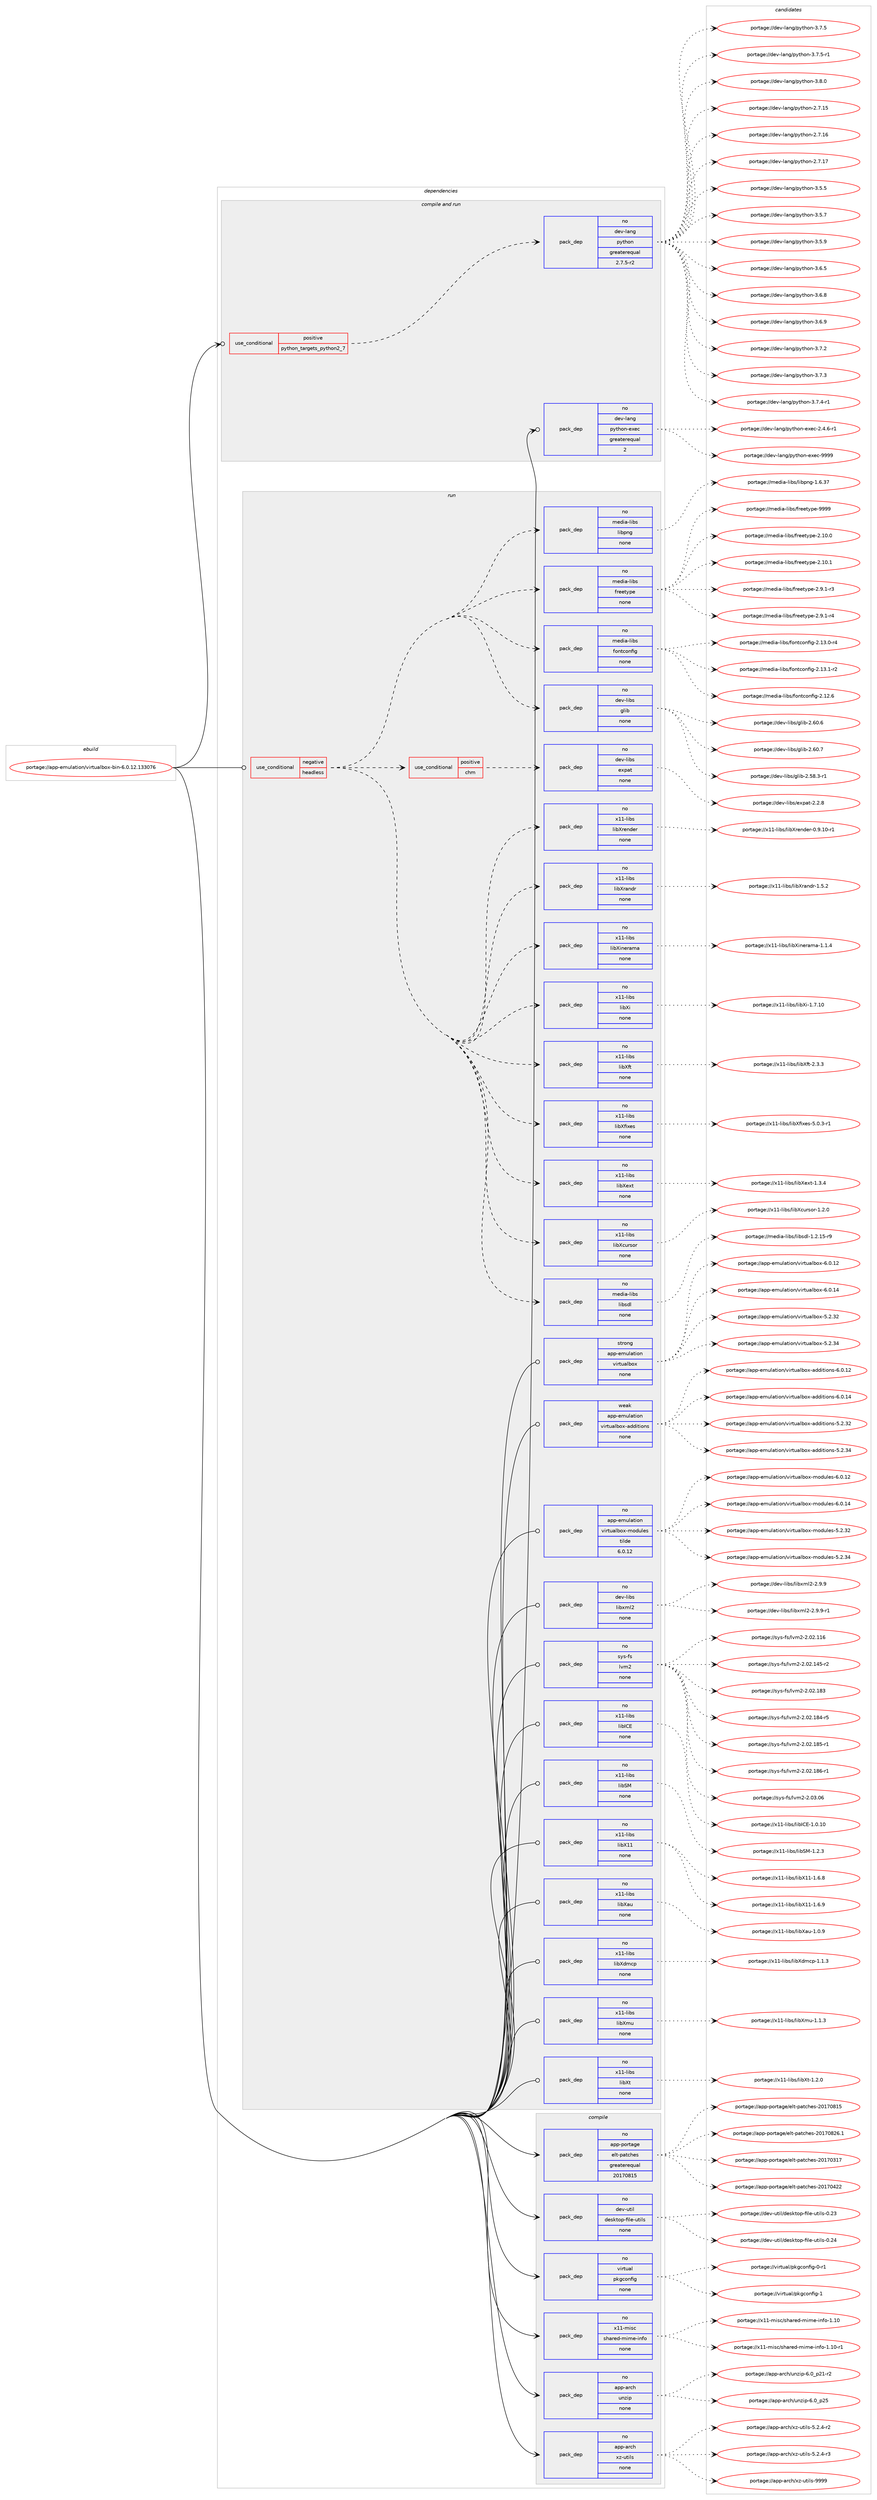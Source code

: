 digraph prolog {

# *************
# Graph options
# *************

newrank=true;
concentrate=true;
compound=true;
graph [rankdir=LR,fontname=Helvetica,fontsize=10,ranksep=1.5];#, ranksep=2.5, nodesep=0.2];
edge  [arrowhead=vee];
node  [fontname=Helvetica,fontsize=10];

# **********
# The ebuild
# **********

subgraph cluster_leftcol {
color=gray;
rank=same;
label=<<i>ebuild</i>>;
id [label="portage://app-emulation/virtualbox-bin-6.0.12.133076", color=red, width=4, href="../app-emulation/virtualbox-bin-6.0.12.133076.svg"];
}

# ****************
# The dependencies
# ****************

subgraph cluster_midcol {
color=gray;
label=<<i>dependencies</i>>;
subgraph cluster_compile {
fillcolor="#eeeeee";
style=filled;
label=<<i>compile</i>>;
subgraph pack18812 {
dependency25348 [label=<<TABLE BORDER="0" CELLBORDER="1" CELLSPACING="0" CELLPADDING="4" WIDTH="220"><TR><TD ROWSPAN="6" CELLPADDING="30">pack_dep</TD></TR><TR><TD WIDTH="110">no</TD></TR><TR><TD>app-arch</TD></TR><TR><TD>unzip</TD></TR><TR><TD>none</TD></TR><TR><TD></TD></TR></TABLE>>, shape=none, color=blue];
}
id:e -> dependency25348:w [weight=20,style="solid",arrowhead="vee"];
subgraph pack18813 {
dependency25349 [label=<<TABLE BORDER="0" CELLBORDER="1" CELLSPACING="0" CELLPADDING="4" WIDTH="220"><TR><TD ROWSPAN="6" CELLPADDING="30">pack_dep</TD></TR><TR><TD WIDTH="110">no</TD></TR><TR><TD>app-arch</TD></TR><TR><TD>xz-utils</TD></TR><TR><TD>none</TD></TR><TR><TD></TD></TR></TABLE>>, shape=none, color=blue];
}
id:e -> dependency25349:w [weight=20,style="solid",arrowhead="vee"];
subgraph pack18814 {
dependency25350 [label=<<TABLE BORDER="0" CELLBORDER="1" CELLSPACING="0" CELLPADDING="4" WIDTH="220"><TR><TD ROWSPAN="6" CELLPADDING="30">pack_dep</TD></TR><TR><TD WIDTH="110">no</TD></TR><TR><TD>app-portage</TD></TR><TR><TD>elt-patches</TD></TR><TR><TD>greaterequal</TD></TR><TR><TD>20170815</TD></TR></TABLE>>, shape=none, color=blue];
}
id:e -> dependency25350:w [weight=20,style="solid",arrowhead="vee"];
subgraph pack18815 {
dependency25351 [label=<<TABLE BORDER="0" CELLBORDER="1" CELLSPACING="0" CELLPADDING="4" WIDTH="220"><TR><TD ROWSPAN="6" CELLPADDING="30">pack_dep</TD></TR><TR><TD WIDTH="110">no</TD></TR><TR><TD>dev-util</TD></TR><TR><TD>desktop-file-utils</TD></TR><TR><TD>none</TD></TR><TR><TD></TD></TR></TABLE>>, shape=none, color=blue];
}
id:e -> dependency25351:w [weight=20,style="solid",arrowhead="vee"];
subgraph pack18816 {
dependency25352 [label=<<TABLE BORDER="0" CELLBORDER="1" CELLSPACING="0" CELLPADDING="4" WIDTH="220"><TR><TD ROWSPAN="6" CELLPADDING="30">pack_dep</TD></TR><TR><TD WIDTH="110">no</TD></TR><TR><TD>virtual</TD></TR><TR><TD>pkgconfig</TD></TR><TR><TD>none</TD></TR><TR><TD></TD></TR></TABLE>>, shape=none, color=blue];
}
id:e -> dependency25352:w [weight=20,style="solid",arrowhead="vee"];
subgraph pack18817 {
dependency25353 [label=<<TABLE BORDER="0" CELLBORDER="1" CELLSPACING="0" CELLPADDING="4" WIDTH="220"><TR><TD ROWSPAN="6" CELLPADDING="30">pack_dep</TD></TR><TR><TD WIDTH="110">no</TD></TR><TR><TD>x11-misc</TD></TR><TR><TD>shared-mime-info</TD></TR><TR><TD>none</TD></TR><TR><TD></TD></TR></TABLE>>, shape=none, color=blue];
}
id:e -> dependency25353:w [weight=20,style="solid",arrowhead="vee"];
}
subgraph cluster_compileandrun {
fillcolor="#eeeeee";
style=filled;
label=<<i>compile and run</i>>;
subgraph cond6130 {
dependency25354 [label=<<TABLE BORDER="0" CELLBORDER="1" CELLSPACING="0" CELLPADDING="4"><TR><TD ROWSPAN="3" CELLPADDING="10">use_conditional</TD></TR><TR><TD>positive</TD></TR><TR><TD>python_targets_python2_7</TD></TR></TABLE>>, shape=none, color=red];
subgraph pack18818 {
dependency25355 [label=<<TABLE BORDER="0" CELLBORDER="1" CELLSPACING="0" CELLPADDING="4" WIDTH="220"><TR><TD ROWSPAN="6" CELLPADDING="30">pack_dep</TD></TR><TR><TD WIDTH="110">no</TD></TR><TR><TD>dev-lang</TD></TR><TR><TD>python</TD></TR><TR><TD>greaterequal</TD></TR><TR><TD>2.7.5-r2</TD></TR></TABLE>>, shape=none, color=blue];
}
dependency25354:e -> dependency25355:w [weight=20,style="dashed",arrowhead="vee"];
}
id:e -> dependency25354:w [weight=20,style="solid",arrowhead="odotvee"];
subgraph pack18819 {
dependency25356 [label=<<TABLE BORDER="0" CELLBORDER="1" CELLSPACING="0" CELLPADDING="4" WIDTH="220"><TR><TD ROWSPAN="6" CELLPADDING="30">pack_dep</TD></TR><TR><TD WIDTH="110">no</TD></TR><TR><TD>dev-lang</TD></TR><TR><TD>python-exec</TD></TR><TR><TD>greaterequal</TD></TR><TR><TD>2</TD></TR></TABLE>>, shape=none, color=blue];
}
id:e -> dependency25356:w [weight=20,style="solid",arrowhead="odotvee"];
}
subgraph cluster_run {
fillcolor="#eeeeee";
style=filled;
label=<<i>run</i>>;
subgraph cond6131 {
dependency25357 [label=<<TABLE BORDER="0" CELLBORDER="1" CELLSPACING="0" CELLPADDING="4"><TR><TD ROWSPAN="3" CELLPADDING="10">use_conditional</TD></TR><TR><TD>negative</TD></TR><TR><TD>headless</TD></TR></TABLE>>, shape=none, color=red];
subgraph pack18820 {
dependency25358 [label=<<TABLE BORDER="0" CELLBORDER="1" CELLSPACING="0" CELLPADDING="4" WIDTH="220"><TR><TD ROWSPAN="6" CELLPADDING="30">pack_dep</TD></TR><TR><TD WIDTH="110">no</TD></TR><TR><TD>dev-libs</TD></TR><TR><TD>glib</TD></TR><TR><TD>none</TD></TR><TR><TD></TD></TR></TABLE>>, shape=none, color=blue];
}
dependency25357:e -> dependency25358:w [weight=20,style="dashed",arrowhead="vee"];
subgraph pack18821 {
dependency25359 [label=<<TABLE BORDER="0" CELLBORDER="1" CELLSPACING="0" CELLPADDING="4" WIDTH="220"><TR><TD ROWSPAN="6" CELLPADDING="30">pack_dep</TD></TR><TR><TD WIDTH="110">no</TD></TR><TR><TD>media-libs</TD></TR><TR><TD>fontconfig</TD></TR><TR><TD>none</TD></TR><TR><TD></TD></TR></TABLE>>, shape=none, color=blue];
}
dependency25357:e -> dependency25359:w [weight=20,style="dashed",arrowhead="vee"];
subgraph pack18822 {
dependency25360 [label=<<TABLE BORDER="0" CELLBORDER="1" CELLSPACING="0" CELLPADDING="4" WIDTH="220"><TR><TD ROWSPAN="6" CELLPADDING="30">pack_dep</TD></TR><TR><TD WIDTH="110">no</TD></TR><TR><TD>media-libs</TD></TR><TR><TD>freetype</TD></TR><TR><TD>none</TD></TR><TR><TD></TD></TR></TABLE>>, shape=none, color=blue];
}
dependency25357:e -> dependency25360:w [weight=20,style="dashed",arrowhead="vee"];
subgraph pack18823 {
dependency25361 [label=<<TABLE BORDER="0" CELLBORDER="1" CELLSPACING="0" CELLPADDING="4" WIDTH="220"><TR><TD ROWSPAN="6" CELLPADDING="30">pack_dep</TD></TR><TR><TD WIDTH="110">no</TD></TR><TR><TD>media-libs</TD></TR><TR><TD>libpng</TD></TR><TR><TD>none</TD></TR><TR><TD></TD></TR></TABLE>>, shape=none, color=blue];
}
dependency25357:e -> dependency25361:w [weight=20,style="dashed",arrowhead="vee"];
subgraph pack18824 {
dependency25362 [label=<<TABLE BORDER="0" CELLBORDER="1" CELLSPACING="0" CELLPADDING="4" WIDTH="220"><TR><TD ROWSPAN="6" CELLPADDING="30">pack_dep</TD></TR><TR><TD WIDTH="110">no</TD></TR><TR><TD>media-libs</TD></TR><TR><TD>libsdl</TD></TR><TR><TD>none</TD></TR><TR><TD></TD></TR></TABLE>>, shape=none, color=blue];
}
dependency25357:e -> dependency25362:w [weight=20,style="dashed",arrowhead="vee"];
subgraph pack18825 {
dependency25363 [label=<<TABLE BORDER="0" CELLBORDER="1" CELLSPACING="0" CELLPADDING="4" WIDTH="220"><TR><TD ROWSPAN="6" CELLPADDING="30">pack_dep</TD></TR><TR><TD WIDTH="110">no</TD></TR><TR><TD>x11-libs</TD></TR><TR><TD>libXcursor</TD></TR><TR><TD>none</TD></TR><TR><TD></TD></TR></TABLE>>, shape=none, color=blue];
}
dependency25357:e -> dependency25363:w [weight=20,style="dashed",arrowhead="vee"];
subgraph pack18826 {
dependency25364 [label=<<TABLE BORDER="0" CELLBORDER="1" CELLSPACING="0" CELLPADDING="4" WIDTH="220"><TR><TD ROWSPAN="6" CELLPADDING="30">pack_dep</TD></TR><TR><TD WIDTH="110">no</TD></TR><TR><TD>x11-libs</TD></TR><TR><TD>libXext</TD></TR><TR><TD>none</TD></TR><TR><TD></TD></TR></TABLE>>, shape=none, color=blue];
}
dependency25357:e -> dependency25364:w [weight=20,style="dashed",arrowhead="vee"];
subgraph pack18827 {
dependency25365 [label=<<TABLE BORDER="0" CELLBORDER="1" CELLSPACING="0" CELLPADDING="4" WIDTH="220"><TR><TD ROWSPAN="6" CELLPADDING="30">pack_dep</TD></TR><TR><TD WIDTH="110">no</TD></TR><TR><TD>x11-libs</TD></TR><TR><TD>libXfixes</TD></TR><TR><TD>none</TD></TR><TR><TD></TD></TR></TABLE>>, shape=none, color=blue];
}
dependency25357:e -> dependency25365:w [weight=20,style="dashed",arrowhead="vee"];
subgraph pack18828 {
dependency25366 [label=<<TABLE BORDER="0" CELLBORDER="1" CELLSPACING="0" CELLPADDING="4" WIDTH="220"><TR><TD ROWSPAN="6" CELLPADDING="30">pack_dep</TD></TR><TR><TD WIDTH="110">no</TD></TR><TR><TD>x11-libs</TD></TR><TR><TD>libXft</TD></TR><TR><TD>none</TD></TR><TR><TD></TD></TR></TABLE>>, shape=none, color=blue];
}
dependency25357:e -> dependency25366:w [weight=20,style="dashed",arrowhead="vee"];
subgraph pack18829 {
dependency25367 [label=<<TABLE BORDER="0" CELLBORDER="1" CELLSPACING="0" CELLPADDING="4" WIDTH="220"><TR><TD ROWSPAN="6" CELLPADDING="30">pack_dep</TD></TR><TR><TD WIDTH="110">no</TD></TR><TR><TD>x11-libs</TD></TR><TR><TD>libXi</TD></TR><TR><TD>none</TD></TR><TR><TD></TD></TR></TABLE>>, shape=none, color=blue];
}
dependency25357:e -> dependency25367:w [weight=20,style="dashed",arrowhead="vee"];
subgraph pack18830 {
dependency25368 [label=<<TABLE BORDER="0" CELLBORDER="1" CELLSPACING="0" CELLPADDING="4" WIDTH="220"><TR><TD ROWSPAN="6" CELLPADDING="30">pack_dep</TD></TR><TR><TD WIDTH="110">no</TD></TR><TR><TD>x11-libs</TD></TR><TR><TD>libXinerama</TD></TR><TR><TD>none</TD></TR><TR><TD></TD></TR></TABLE>>, shape=none, color=blue];
}
dependency25357:e -> dependency25368:w [weight=20,style="dashed",arrowhead="vee"];
subgraph pack18831 {
dependency25369 [label=<<TABLE BORDER="0" CELLBORDER="1" CELLSPACING="0" CELLPADDING="4" WIDTH="220"><TR><TD ROWSPAN="6" CELLPADDING="30">pack_dep</TD></TR><TR><TD WIDTH="110">no</TD></TR><TR><TD>x11-libs</TD></TR><TR><TD>libXrandr</TD></TR><TR><TD>none</TD></TR><TR><TD></TD></TR></TABLE>>, shape=none, color=blue];
}
dependency25357:e -> dependency25369:w [weight=20,style="dashed",arrowhead="vee"];
subgraph pack18832 {
dependency25370 [label=<<TABLE BORDER="0" CELLBORDER="1" CELLSPACING="0" CELLPADDING="4" WIDTH="220"><TR><TD ROWSPAN="6" CELLPADDING="30">pack_dep</TD></TR><TR><TD WIDTH="110">no</TD></TR><TR><TD>x11-libs</TD></TR><TR><TD>libXrender</TD></TR><TR><TD>none</TD></TR><TR><TD></TD></TR></TABLE>>, shape=none, color=blue];
}
dependency25357:e -> dependency25370:w [weight=20,style="dashed",arrowhead="vee"];
subgraph cond6132 {
dependency25371 [label=<<TABLE BORDER="0" CELLBORDER="1" CELLSPACING="0" CELLPADDING="4"><TR><TD ROWSPAN="3" CELLPADDING="10">use_conditional</TD></TR><TR><TD>positive</TD></TR><TR><TD>chm</TD></TR></TABLE>>, shape=none, color=red];
subgraph pack18833 {
dependency25372 [label=<<TABLE BORDER="0" CELLBORDER="1" CELLSPACING="0" CELLPADDING="4" WIDTH="220"><TR><TD ROWSPAN="6" CELLPADDING="30">pack_dep</TD></TR><TR><TD WIDTH="110">no</TD></TR><TR><TD>dev-libs</TD></TR><TR><TD>expat</TD></TR><TR><TD>none</TD></TR><TR><TD></TD></TR></TABLE>>, shape=none, color=blue];
}
dependency25371:e -> dependency25372:w [weight=20,style="dashed",arrowhead="vee"];
}
dependency25357:e -> dependency25371:w [weight=20,style="dashed",arrowhead="vee"];
}
id:e -> dependency25357:w [weight=20,style="solid",arrowhead="odot"];
subgraph pack18834 {
dependency25373 [label=<<TABLE BORDER="0" CELLBORDER="1" CELLSPACING="0" CELLPADDING="4" WIDTH="220"><TR><TD ROWSPAN="6" CELLPADDING="30">pack_dep</TD></TR><TR><TD WIDTH="110">no</TD></TR><TR><TD>app-emulation</TD></TR><TR><TD>virtualbox-modules</TD></TR><TR><TD>tilde</TD></TR><TR><TD>6.0.12</TD></TR></TABLE>>, shape=none, color=blue];
}
id:e -> dependency25373:w [weight=20,style="solid",arrowhead="odot"];
subgraph pack18835 {
dependency25374 [label=<<TABLE BORDER="0" CELLBORDER="1" CELLSPACING="0" CELLPADDING="4" WIDTH="220"><TR><TD ROWSPAN="6" CELLPADDING="30">pack_dep</TD></TR><TR><TD WIDTH="110">no</TD></TR><TR><TD>dev-libs</TD></TR><TR><TD>libxml2</TD></TR><TR><TD>none</TD></TR><TR><TD></TD></TR></TABLE>>, shape=none, color=blue];
}
id:e -> dependency25374:w [weight=20,style="solid",arrowhead="odot"];
subgraph pack18836 {
dependency25375 [label=<<TABLE BORDER="0" CELLBORDER="1" CELLSPACING="0" CELLPADDING="4" WIDTH="220"><TR><TD ROWSPAN="6" CELLPADDING="30">pack_dep</TD></TR><TR><TD WIDTH="110">no</TD></TR><TR><TD>sys-fs</TD></TR><TR><TD>lvm2</TD></TR><TR><TD>none</TD></TR><TR><TD></TD></TR></TABLE>>, shape=none, color=blue];
}
id:e -> dependency25375:w [weight=20,style="solid",arrowhead="odot"];
subgraph pack18837 {
dependency25376 [label=<<TABLE BORDER="0" CELLBORDER="1" CELLSPACING="0" CELLPADDING="4" WIDTH="220"><TR><TD ROWSPAN="6" CELLPADDING="30">pack_dep</TD></TR><TR><TD WIDTH="110">no</TD></TR><TR><TD>x11-libs</TD></TR><TR><TD>libICE</TD></TR><TR><TD>none</TD></TR><TR><TD></TD></TR></TABLE>>, shape=none, color=blue];
}
id:e -> dependency25376:w [weight=20,style="solid",arrowhead="odot"];
subgraph pack18838 {
dependency25377 [label=<<TABLE BORDER="0" CELLBORDER="1" CELLSPACING="0" CELLPADDING="4" WIDTH="220"><TR><TD ROWSPAN="6" CELLPADDING="30">pack_dep</TD></TR><TR><TD WIDTH="110">no</TD></TR><TR><TD>x11-libs</TD></TR><TR><TD>libSM</TD></TR><TR><TD>none</TD></TR><TR><TD></TD></TR></TABLE>>, shape=none, color=blue];
}
id:e -> dependency25377:w [weight=20,style="solid",arrowhead="odot"];
subgraph pack18839 {
dependency25378 [label=<<TABLE BORDER="0" CELLBORDER="1" CELLSPACING="0" CELLPADDING="4" WIDTH="220"><TR><TD ROWSPAN="6" CELLPADDING="30">pack_dep</TD></TR><TR><TD WIDTH="110">no</TD></TR><TR><TD>x11-libs</TD></TR><TR><TD>libX11</TD></TR><TR><TD>none</TD></TR><TR><TD></TD></TR></TABLE>>, shape=none, color=blue];
}
id:e -> dependency25378:w [weight=20,style="solid",arrowhead="odot"];
subgraph pack18840 {
dependency25379 [label=<<TABLE BORDER="0" CELLBORDER="1" CELLSPACING="0" CELLPADDING="4" WIDTH="220"><TR><TD ROWSPAN="6" CELLPADDING="30">pack_dep</TD></TR><TR><TD WIDTH="110">no</TD></TR><TR><TD>x11-libs</TD></TR><TR><TD>libXau</TD></TR><TR><TD>none</TD></TR><TR><TD></TD></TR></TABLE>>, shape=none, color=blue];
}
id:e -> dependency25379:w [weight=20,style="solid",arrowhead="odot"];
subgraph pack18841 {
dependency25380 [label=<<TABLE BORDER="0" CELLBORDER="1" CELLSPACING="0" CELLPADDING="4" WIDTH="220"><TR><TD ROWSPAN="6" CELLPADDING="30">pack_dep</TD></TR><TR><TD WIDTH="110">no</TD></TR><TR><TD>x11-libs</TD></TR><TR><TD>libXdmcp</TD></TR><TR><TD>none</TD></TR><TR><TD></TD></TR></TABLE>>, shape=none, color=blue];
}
id:e -> dependency25380:w [weight=20,style="solid",arrowhead="odot"];
subgraph pack18842 {
dependency25381 [label=<<TABLE BORDER="0" CELLBORDER="1" CELLSPACING="0" CELLPADDING="4" WIDTH="220"><TR><TD ROWSPAN="6" CELLPADDING="30">pack_dep</TD></TR><TR><TD WIDTH="110">no</TD></TR><TR><TD>x11-libs</TD></TR><TR><TD>libXmu</TD></TR><TR><TD>none</TD></TR><TR><TD></TD></TR></TABLE>>, shape=none, color=blue];
}
id:e -> dependency25381:w [weight=20,style="solid",arrowhead="odot"];
subgraph pack18843 {
dependency25382 [label=<<TABLE BORDER="0" CELLBORDER="1" CELLSPACING="0" CELLPADDING="4" WIDTH="220"><TR><TD ROWSPAN="6" CELLPADDING="30">pack_dep</TD></TR><TR><TD WIDTH="110">no</TD></TR><TR><TD>x11-libs</TD></TR><TR><TD>libXt</TD></TR><TR><TD>none</TD></TR><TR><TD></TD></TR></TABLE>>, shape=none, color=blue];
}
id:e -> dependency25382:w [weight=20,style="solid",arrowhead="odot"];
subgraph pack18844 {
dependency25383 [label=<<TABLE BORDER="0" CELLBORDER="1" CELLSPACING="0" CELLPADDING="4" WIDTH="220"><TR><TD ROWSPAN="6" CELLPADDING="30">pack_dep</TD></TR><TR><TD WIDTH="110">strong</TD></TR><TR><TD>app-emulation</TD></TR><TR><TD>virtualbox</TD></TR><TR><TD>none</TD></TR><TR><TD></TD></TR></TABLE>>, shape=none, color=blue];
}
id:e -> dependency25383:w [weight=20,style="solid",arrowhead="odot"];
subgraph pack18845 {
dependency25384 [label=<<TABLE BORDER="0" CELLBORDER="1" CELLSPACING="0" CELLPADDING="4" WIDTH="220"><TR><TD ROWSPAN="6" CELLPADDING="30">pack_dep</TD></TR><TR><TD WIDTH="110">weak</TD></TR><TR><TD>app-emulation</TD></TR><TR><TD>virtualbox-additions</TD></TR><TR><TD>none</TD></TR><TR><TD></TD></TR></TABLE>>, shape=none, color=blue];
}
id:e -> dependency25384:w [weight=20,style="solid",arrowhead="odot"];
}
}

# **************
# The candidates
# **************

subgraph cluster_choices {
rank=same;
color=gray;
label=<<i>candidates</i>>;

subgraph choice18812 {
color=black;
nodesep=1;
choiceportage9711211245971149910447117110122105112455446489511250494511450 [label="portage://app-arch/unzip-6.0_p21-r2", color=red, width=4,href="../app-arch/unzip-6.0_p21-r2.svg"];
choiceportage971121124597114991044711711012210511245544648951125053 [label="portage://app-arch/unzip-6.0_p25", color=red, width=4,href="../app-arch/unzip-6.0_p25.svg"];
dependency25348:e -> choiceportage9711211245971149910447117110122105112455446489511250494511450:w [style=dotted,weight="100"];
dependency25348:e -> choiceportage971121124597114991044711711012210511245544648951125053:w [style=dotted,weight="100"];
}
subgraph choice18813 {
color=black;
nodesep=1;
choiceportage9711211245971149910447120122451171161051081154553465046524511450 [label="portage://app-arch/xz-utils-5.2.4-r2", color=red, width=4,href="../app-arch/xz-utils-5.2.4-r2.svg"];
choiceportage9711211245971149910447120122451171161051081154553465046524511451 [label="portage://app-arch/xz-utils-5.2.4-r3", color=red, width=4,href="../app-arch/xz-utils-5.2.4-r3.svg"];
choiceportage9711211245971149910447120122451171161051081154557575757 [label="portage://app-arch/xz-utils-9999", color=red, width=4,href="../app-arch/xz-utils-9999.svg"];
dependency25349:e -> choiceportage9711211245971149910447120122451171161051081154553465046524511450:w [style=dotted,weight="100"];
dependency25349:e -> choiceportage9711211245971149910447120122451171161051081154553465046524511451:w [style=dotted,weight="100"];
dependency25349:e -> choiceportage9711211245971149910447120122451171161051081154557575757:w [style=dotted,weight="100"];
}
subgraph choice18814 {
color=black;
nodesep=1;
choiceportage97112112451121111141169710310147101108116451129711699104101115455048495548514955 [label="portage://app-portage/elt-patches-20170317", color=red, width=4,href="../app-portage/elt-patches-20170317.svg"];
choiceportage97112112451121111141169710310147101108116451129711699104101115455048495548525050 [label="portage://app-portage/elt-patches-20170422", color=red, width=4,href="../app-portage/elt-patches-20170422.svg"];
choiceportage97112112451121111141169710310147101108116451129711699104101115455048495548564953 [label="portage://app-portage/elt-patches-20170815", color=red, width=4,href="../app-portage/elt-patches-20170815.svg"];
choiceportage971121124511211111411697103101471011081164511297116991041011154550484955485650544649 [label="portage://app-portage/elt-patches-20170826.1", color=red, width=4,href="../app-portage/elt-patches-20170826.1.svg"];
dependency25350:e -> choiceportage97112112451121111141169710310147101108116451129711699104101115455048495548514955:w [style=dotted,weight="100"];
dependency25350:e -> choiceportage97112112451121111141169710310147101108116451129711699104101115455048495548525050:w [style=dotted,weight="100"];
dependency25350:e -> choiceportage97112112451121111141169710310147101108116451129711699104101115455048495548564953:w [style=dotted,weight="100"];
dependency25350:e -> choiceportage971121124511211111411697103101471011081164511297116991041011154550484955485650544649:w [style=dotted,weight="100"];
}
subgraph choice18815 {
color=black;
nodesep=1;
choiceportage100101118451171161051084710010111510711611111245102105108101451171161051081154548465051 [label="portage://dev-util/desktop-file-utils-0.23", color=red, width=4,href="../dev-util/desktop-file-utils-0.23.svg"];
choiceportage100101118451171161051084710010111510711611111245102105108101451171161051081154548465052 [label="portage://dev-util/desktop-file-utils-0.24", color=red, width=4,href="../dev-util/desktop-file-utils-0.24.svg"];
dependency25351:e -> choiceportage100101118451171161051084710010111510711611111245102105108101451171161051081154548465051:w [style=dotted,weight="100"];
dependency25351:e -> choiceportage100101118451171161051084710010111510711611111245102105108101451171161051081154548465052:w [style=dotted,weight="100"];
}
subgraph choice18816 {
color=black;
nodesep=1;
choiceportage11810511411611797108471121071039911111010210510345484511449 [label="portage://virtual/pkgconfig-0-r1", color=red, width=4,href="../virtual/pkgconfig-0-r1.svg"];
choiceportage1181051141161179710847112107103991111101021051034549 [label="portage://virtual/pkgconfig-1", color=red, width=4,href="../virtual/pkgconfig-1.svg"];
dependency25352:e -> choiceportage11810511411611797108471121071039911111010210510345484511449:w [style=dotted,weight="100"];
dependency25352:e -> choiceportage1181051141161179710847112107103991111101021051034549:w [style=dotted,weight="100"];
}
subgraph choice18817 {
color=black;
nodesep=1;
choiceportage12049494510910511599471151049711410110045109105109101451051101021114549464948 [label="portage://x11-misc/shared-mime-info-1.10", color=red, width=4,href="../x11-misc/shared-mime-info-1.10.svg"];
choiceportage120494945109105115994711510497114101100451091051091014510511010211145494649484511449 [label="portage://x11-misc/shared-mime-info-1.10-r1", color=red, width=4,href="../x11-misc/shared-mime-info-1.10-r1.svg"];
dependency25353:e -> choiceportage12049494510910511599471151049711410110045109105109101451051101021114549464948:w [style=dotted,weight="100"];
dependency25353:e -> choiceportage120494945109105115994711510497114101100451091051091014510511010211145494649484511449:w [style=dotted,weight="100"];
}
subgraph choice18818 {
color=black;
nodesep=1;
choiceportage10010111845108971101034711212111610411111045504655464953 [label="portage://dev-lang/python-2.7.15", color=red, width=4,href="../dev-lang/python-2.7.15.svg"];
choiceportage10010111845108971101034711212111610411111045504655464954 [label="portage://dev-lang/python-2.7.16", color=red, width=4,href="../dev-lang/python-2.7.16.svg"];
choiceportage10010111845108971101034711212111610411111045504655464955 [label="portage://dev-lang/python-2.7.17", color=red, width=4,href="../dev-lang/python-2.7.17.svg"];
choiceportage100101118451089711010347112121116104111110455146534653 [label="portage://dev-lang/python-3.5.5", color=red, width=4,href="../dev-lang/python-3.5.5.svg"];
choiceportage100101118451089711010347112121116104111110455146534655 [label="portage://dev-lang/python-3.5.7", color=red, width=4,href="../dev-lang/python-3.5.7.svg"];
choiceportage100101118451089711010347112121116104111110455146534657 [label="portage://dev-lang/python-3.5.9", color=red, width=4,href="../dev-lang/python-3.5.9.svg"];
choiceportage100101118451089711010347112121116104111110455146544653 [label="portage://dev-lang/python-3.6.5", color=red, width=4,href="../dev-lang/python-3.6.5.svg"];
choiceportage100101118451089711010347112121116104111110455146544656 [label="portage://dev-lang/python-3.6.8", color=red, width=4,href="../dev-lang/python-3.6.8.svg"];
choiceportage100101118451089711010347112121116104111110455146544657 [label="portage://dev-lang/python-3.6.9", color=red, width=4,href="../dev-lang/python-3.6.9.svg"];
choiceportage100101118451089711010347112121116104111110455146554650 [label="portage://dev-lang/python-3.7.2", color=red, width=4,href="../dev-lang/python-3.7.2.svg"];
choiceportage100101118451089711010347112121116104111110455146554651 [label="portage://dev-lang/python-3.7.3", color=red, width=4,href="../dev-lang/python-3.7.3.svg"];
choiceportage1001011184510897110103471121211161041111104551465546524511449 [label="portage://dev-lang/python-3.7.4-r1", color=red, width=4,href="../dev-lang/python-3.7.4-r1.svg"];
choiceportage100101118451089711010347112121116104111110455146554653 [label="portage://dev-lang/python-3.7.5", color=red, width=4,href="../dev-lang/python-3.7.5.svg"];
choiceportage1001011184510897110103471121211161041111104551465546534511449 [label="portage://dev-lang/python-3.7.5-r1", color=red, width=4,href="../dev-lang/python-3.7.5-r1.svg"];
choiceportage100101118451089711010347112121116104111110455146564648 [label="portage://dev-lang/python-3.8.0", color=red, width=4,href="../dev-lang/python-3.8.0.svg"];
dependency25355:e -> choiceportage10010111845108971101034711212111610411111045504655464953:w [style=dotted,weight="100"];
dependency25355:e -> choiceportage10010111845108971101034711212111610411111045504655464954:w [style=dotted,weight="100"];
dependency25355:e -> choiceportage10010111845108971101034711212111610411111045504655464955:w [style=dotted,weight="100"];
dependency25355:e -> choiceportage100101118451089711010347112121116104111110455146534653:w [style=dotted,weight="100"];
dependency25355:e -> choiceportage100101118451089711010347112121116104111110455146534655:w [style=dotted,weight="100"];
dependency25355:e -> choiceportage100101118451089711010347112121116104111110455146534657:w [style=dotted,weight="100"];
dependency25355:e -> choiceportage100101118451089711010347112121116104111110455146544653:w [style=dotted,weight="100"];
dependency25355:e -> choiceportage100101118451089711010347112121116104111110455146544656:w [style=dotted,weight="100"];
dependency25355:e -> choiceportage100101118451089711010347112121116104111110455146544657:w [style=dotted,weight="100"];
dependency25355:e -> choiceportage100101118451089711010347112121116104111110455146554650:w [style=dotted,weight="100"];
dependency25355:e -> choiceportage100101118451089711010347112121116104111110455146554651:w [style=dotted,weight="100"];
dependency25355:e -> choiceportage1001011184510897110103471121211161041111104551465546524511449:w [style=dotted,weight="100"];
dependency25355:e -> choiceportage100101118451089711010347112121116104111110455146554653:w [style=dotted,weight="100"];
dependency25355:e -> choiceportage1001011184510897110103471121211161041111104551465546534511449:w [style=dotted,weight="100"];
dependency25355:e -> choiceportage100101118451089711010347112121116104111110455146564648:w [style=dotted,weight="100"];
}
subgraph choice18819 {
color=black;
nodesep=1;
choiceportage10010111845108971101034711212111610411111045101120101994550465246544511449 [label="portage://dev-lang/python-exec-2.4.6-r1", color=red, width=4,href="../dev-lang/python-exec-2.4.6-r1.svg"];
choiceportage10010111845108971101034711212111610411111045101120101994557575757 [label="portage://dev-lang/python-exec-9999", color=red, width=4,href="../dev-lang/python-exec-9999.svg"];
dependency25356:e -> choiceportage10010111845108971101034711212111610411111045101120101994550465246544511449:w [style=dotted,weight="100"];
dependency25356:e -> choiceportage10010111845108971101034711212111610411111045101120101994557575757:w [style=dotted,weight="100"];
}
subgraph choice18820 {
color=black;
nodesep=1;
choiceportage10010111845108105981154710310810598455046535646514511449 [label="portage://dev-libs/glib-2.58.3-r1", color=red, width=4,href="../dev-libs/glib-2.58.3-r1.svg"];
choiceportage1001011184510810598115471031081059845504654484654 [label="portage://dev-libs/glib-2.60.6", color=red, width=4,href="../dev-libs/glib-2.60.6.svg"];
choiceportage1001011184510810598115471031081059845504654484655 [label="portage://dev-libs/glib-2.60.7", color=red, width=4,href="../dev-libs/glib-2.60.7.svg"];
dependency25358:e -> choiceportage10010111845108105981154710310810598455046535646514511449:w [style=dotted,weight="100"];
dependency25358:e -> choiceportage1001011184510810598115471031081059845504654484654:w [style=dotted,weight="100"];
dependency25358:e -> choiceportage1001011184510810598115471031081059845504654484655:w [style=dotted,weight="100"];
}
subgraph choice18821 {
color=black;
nodesep=1;
choiceportage109101100105974510810598115471021111101169911111010210510345504649504654 [label="portage://media-libs/fontconfig-2.12.6", color=red, width=4,href="../media-libs/fontconfig-2.12.6.svg"];
choiceportage1091011001059745108105981154710211111011699111110102105103455046495146484511452 [label="portage://media-libs/fontconfig-2.13.0-r4", color=red, width=4,href="../media-libs/fontconfig-2.13.0-r4.svg"];
choiceportage1091011001059745108105981154710211111011699111110102105103455046495146494511450 [label="portage://media-libs/fontconfig-2.13.1-r2", color=red, width=4,href="../media-libs/fontconfig-2.13.1-r2.svg"];
dependency25359:e -> choiceportage109101100105974510810598115471021111101169911111010210510345504649504654:w [style=dotted,weight="100"];
dependency25359:e -> choiceportage1091011001059745108105981154710211111011699111110102105103455046495146484511452:w [style=dotted,weight="100"];
dependency25359:e -> choiceportage1091011001059745108105981154710211111011699111110102105103455046495146494511450:w [style=dotted,weight="100"];
}
subgraph choice18822 {
color=black;
nodesep=1;
choiceportage1091011001059745108105981154710211410110111612111210145504649484648 [label="portage://media-libs/freetype-2.10.0", color=red, width=4,href="../media-libs/freetype-2.10.0.svg"];
choiceportage1091011001059745108105981154710211410110111612111210145504649484649 [label="portage://media-libs/freetype-2.10.1", color=red, width=4,href="../media-libs/freetype-2.10.1.svg"];
choiceportage109101100105974510810598115471021141011011161211121014550465746494511451 [label="portage://media-libs/freetype-2.9.1-r3", color=red, width=4,href="../media-libs/freetype-2.9.1-r3.svg"];
choiceportage109101100105974510810598115471021141011011161211121014550465746494511452 [label="portage://media-libs/freetype-2.9.1-r4", color=red, width=4,href="../media-libs/freetype-2.9.1-r4.svg"];
choiceportage109101100105974510810598115471021141011011161211121014557575757 [label="portage://media-libs/freetype-9999", color=red, width=4,href="../media-libs/freetype-9999.svg"];
dependency25360:e -> choiceportage1091011001059745108105981154710211410110111612111210145504649484648:w [style=dotted,weight="100"];
dependency25360:e -> choiceportage1091011001059745108105981154710211410110111612111210145504649484649:w [style=dotted,weight="100"];
dependency25360:e -> choiceportage109101100105974510810598115471021141011011161211121014550465746494511451:w [style=dotted,weight="100"];
dependency25360:e -> choiceportage109101100105974510810598115471021141011011161211121014550465746494511452:w [style=dotted,weight="100"];
dependency25360:e -> choiceportage109101100105974510810598115471021141011011161211121014557575757:w [style=dotted,weight="100"];
}
subgraph choice18823 {
color=black;
nodesep=1;
choiceportage109101100105974510810598115471081059811211010345494654465155 [label="portage://media-libs/libpng-1.6.37", color=red, width=4,href="../media-libs/libpng-1.6.37.svg"];
dependency25361:e -> choiceportage109101100105974510810598115471081059811211010345494654465155:w [style=dotted,weight="100"];
}
subgraph choice18824 {
color=black;
nodesep=1;
choiceportage1091011001059745108105981154710810598115100108454946504649534511457 [label="portage://media-libs/libsdl-1.2.15-r9", color=red, width=4,href="../media-libs/libsdl-1.2.15-r9.svg"];
dependency25362:e -> choiceportage1091011001059745108105981154710810598115100108454946504649534511457:w [style=dotted,weight="100"];
}
subgraph choice18825 {
color=black;
nodesep=1;
choiceportage1204949451081059811547108105988899117114115111114454946504648 [label="portage://x11-libs/libXcursor-1.2.0", color=red, width=4,href="../x11-libs/libXcursor-1.2.0.svg"];
dependency25363:e -> choiceportage1204949451081059811547108105988899117114115111114454946504648:w [style=dotted,weight="100"];
}
subgraph choice18826 {
color=black;
nodesep=1;
choiceportage12049494510810598115471081059888101120116454946514652 [label="portage://x11-libs/libXext-1.3.4", color=red, width=4,href="../x11-libs/libXext-1.3.4.svg"];
dependency25364:e -> choiceportage12049494510810598115471081059888101120116454946514652:w [style=dotted,weight="100"];
}
subgraph choice18827 {
color=black;
nodesep=1;
choiceportage120494945108105981154710810598881021051201011154553464846514511449 [label="portage://x11-libs/libXfixes-5.0.3-r1", color=red, width=4,href="../x11-libs/libXfixes-5.0.3-r1.svg"];
dependency25365:e -> choiceportage120494945108105981154710810598881021051201011154553464846514511449:w [style=dotted,weight="100"];
}
subgraph choice18828 {
color=black;
nodesep=1;
choiceportage12049494510810598115471081059888102116455046514651 [label="portage://x11-libs/libXft-2.3.3", color=red, width=4,href="../x11-libs/libXft-2.3.3.svg"];
dependency25366:e -> choiceportage12049494510810598115471081059888102116455046514651:w [style=dotted,weight="100"];
}
subgraph choice18829 {
color=black;
nodesep=1;
choiceportage1204949451081059811547108105988810545494655464948 [label="portage://x11-libs/libXi-1.7.10", color=red, width=4,href="../x11-libs/libXi-1.7.10.svg"];
dependency25367:e -> choiceportage1204949451081059811547108105988810545494655464948:w [style=dotted,weight="100"];
}
subgraph choice18830 {
color=black;
nodesep=1;
choiceportage120494945108105981154710810598881051101011149710997454946494652 [label="portage://x11-libs/libXinerama-1.1.4", color=red, width=4,href="../x11-libs/libXinerama-1.1.4.svg"];
dependency25368:e -> choiceportage120494945108105981154710810598881051101011149710997454946494652:w [style=dotted,weight="100"];
}
subgraph choice18831 {
color=black;
nodesep=1;
choiceportage1204949451081059811547108105988811497110100114454946534650 [label="portage://x11-libs/libXrandr-1.5.2", color=red, width=4,href="../x11-libs/libXrandr-1.5.2.svg"];
dependency25369:e -> choiceportage1204949451081059811547108105988811497110100114454946534650:w [style=dotted,weight="100"];
}
subgraph choice18832 {
color=black;
nodesep=1;
choiceportage12049494510810598115471081059888114101110100101114454846574649484511449 [label="portage://x11-libs/libXrender-0.9.10-r1", color=red, width=4,href="../x11-libs/libXrender-0.9.10-r1.svg"];
dependency25370:e -> choiceportage12049494510810598115471081059888114101110100101114454846574649484511449:w [style=dotted,weight="100"];
}
subgraph choice18833 {
color=black;
nodesep=1;
choiceportage10010111845108105981154710112011297116455046504656 [label="portage://dev-libs/expat-2.2.8", color=red, width=4,href="../dev-libs/expat-2.2.8.svg"];
dependency25372:e -> choiceportage10010111845108105981154710112011297116455046504656:w [style=dotted,weight="100"];
}
subgraph choice18834 {
color=black;
nodesep=1;
choiceportage9711211245101109117108971161051111104711810511411611797108981111204510911110011710810111545534650465150 [label="portage://app-emulation/virtualbox-modules-5.2.32", color=red, width=4,href="../app-emulation/virtualbox-modules-5.2.32.svg"];
choiceportage9711211245101109117108971161051111104711810511411611797108981111204510911110011710810111545534650465152 [label="portage://app-emulation/virtualbox-modules-5.2.34", color=red, width=4,href="../app-emulation/virtualbox-modules-5.2.34.svg"];
choiceportage9711211245101109117108971161051111104711810511411611797108981111204510911110011710810111545544648464950 [label="portage://app-emulation/virtualbox-modules-6.0.12", color=red, width=4,href="../app-emulation/virtualbox-modules-6.0.12.svg"];
choiceportage9711211245101109117108971161051111104711810511411611797108981111204510911110011710810111545544648464952 [label="portage://app-emulation/virtualbox-modules-6.0.14", color=red, width=4,href="../app-emulation/virtualbox-modules-6.0.14.svg"];
dependency25373:e -> choiceportage9711211245101109117108971161051111104711810511411611797108981111204510911110011710810111545534650465150:w [style=dotted,weight="100"];
dependency25373:e -> choiceportage9711211245101109117108971161051111104711810511411611797108981111204510911110011710810111545534650465152:w [style=dotted,weight="100"];
dependency25373:e -> choiceportage9711211245101109117108971161051111104711810511411611797108981111204510911110011710810111545544648464950:w [style=dotted,weight="100"];
dependency25373:e -> choiceportage9711211245101109117108971161051111104711810511411611797108981111204510911110011710810111545544648464952:w [style=dotted,weight="100"];
}
subgraph choice18835 {
color=black;
nodesep=1;
choiceportage1001011184510810598115471081059812010910850455046574657 [label="portage://dev-libs/libxml2-2.9.9", color=red, width=4,href="../dev-libs/libxml2-2.9.9.svg"];
choiceportage10010111845108105981154710810598120109108504550465746574511449 [label="portage://dev-libs/libxml2-2.9.9-r1", color=red, width=4,href="../dev-libs/libxml2-2.9.9-r1.svg"];
dependency25374:e -> choiceportage1001011184510810598115471081059812010910850455046574657:w [style=dotted,weight="100"];
dependency25374:e -> choiceportage10010111845108105981154710810598120109108504550465746574511449:w [style=dotted,weight="100"];
}
subgraph choice18836 {
color=black;
nodesep=1;
choiceportage115121115451021154710811810950455046485046494954 [label="portage://sys-fs/lvm2-2.02.116", color=red, width=4,href="../sys-fs/lvm2-2.02.116.svg"];
choiceportage1151211154510211547108118109504550464850464952534511450 [label="portage://sys-fs/lvm2-2.02.145-r2", color=red, width=4,href="../sys-fs/lvm2-2.02.145-r2.svg"];
choiceportage115121115451021154710811810950455046485046495651 [label="portage://sys-fs/lvm2-2.02.183", color=red, width=4,href="../sys-fs/lvm2-2.02.183.svg"];
choiceportage1151211154510211547108118109504550464850464956524511453 [label="portage://sys-fs/lvm2-2.02.184-r5", color=red, width=4,href="../sys-fs/lvm2-2.02.184-r5.svg"];
choiceportage1151211154510211547108118109504550464850464956534511449 [label="portage://sys-fs/lvm2-2.02.185-r1", color=red, width=4,href="../sys-fs/lvm2-2.02.185-r1.svg"];
choiceportage1151211154510211547108118109504550464850464956544511449 [label="portage://sys-fs/lvm2-2.02.186-r1", color=red, width=4,href="../sys-fs/lvm2-2.02.186-r1.svg"];
choiceportage1151211154510211547108118109504550464851464854 [label="portage://sys-fs/lvm2-2.03.06", color=red, width=4,href="../sys-fs/lvm2-2.03.06.svg"];
dependency25375:e -> choiceportage115121115451021154710811810950455046485046494954:w [style=dotted,weight="100"];
dependency25375:e -> choiceportage1151211154510211547108118109504550464850464952534511450:w [style=dotted,weight="100"];
dependency25375:e -> choiceportage115121115451021154710811810950455046485046495651:w [style=dotted,weight="100"];
dependency25375:e -> choiceportage1151211154510211547108118109504550464850464956524511453:w [style=dotted,weight="100"];
dependency25375:e -> choiceportage1151211154510211547108118109504550464850464956534511449:w [style=dotted,weight="100"];
dependency25375:e -> choiceportage1151211154510211547108118109504550464850464956544511449:w [style=dotted,weight="100"];
dependency25375:e -> choiceportage1151211154510211547108118109504550464851464854:w [style=dotted,weight="100"];
}
subgraph choice18837 {
color=black;
nodesep=1;
choiceportage12049494510810598115471081059873676945494648464948 [label="portage://x11-libs/libICE-1.0.10", color=red, width=4,href="../x11-libs/libICE-1.0.10.svg"];
dependency25376:e -> choiceportage12049494510810598115471081059873676945494648464948:w [style=dotted,weight="100"];
}
subgraph choice18838 {
color=black;
nodesep=1;
choiceportage1204949451081059811547108105988377454946504651 [label="portage://x11-libs/libSM-1.2.3", color=red, width=4,href="../x11-libs/libSM-1.2.3.svg"];
dependency25377:e -> choiceportage1204949451081059811547108105988377454946504651:w [style=dotted,weight="100"];
}
subgraph choice18839 {
color=black;
nodesep=1;
choiceportage120494945108105981154710810598884949454946544656 [label="portage://x11-libs/libX11-1.6.8", color=red, width=4,href="../x11-libs/libX11-1.6.8.svg"];
choiceportage120494945108105981154710810598884949454946544657 [label="portage://x11-libs/libX11-1.6.9", color=red, width=4,href="../x11-libs/libX11-1.6.9.svg"];
dependency25378:e -> choiceportage120494945108105981154710810598884949454946544656:w [style=dotted,weight="100"];
dependency25378:e -> choiceportage120494945108105981154710810598884949454946544657:w [style=dotted,weight="100"];
}
subgraph choice18840 {
color=black;
nodesep=1;
choiceportage1204949451081059811547108105988897117454946484657 [label="portage://x11-libs/libXau-1.0.9", color=red, width=4,href="../x11-libs/libXau-1.0.9.svg"];
dependency25379:e -> choiceportage1204949451081059811547108105988897117454946484657:w [style=dotted,weight="100"];
}
subgraph choice18841 {
color=black;
nodesep=1;
choiceportage1204949451081059811547108105988810010999112454946494651 [label="portage://x11-libs/libXdmcp-1.1.3", color=red, width=4,href="../x11-libs/libXdmcp-1.1.3.svg"];
dependency25380:e -> choiceportage1204949451081059811547108105988810010999112454946494651:w [style=dotted,weight="100"];
}
subgraph choice18842 {
color=black;
nodesep=1;
choiceportage12049494510810598115471081059888109117454946494651 [label="portage://x11-libs/libXmu-1.1.3", color=red, width=4,href="../x11-libs/libXmu-1.1.3.svg"];
dependency25381:e -> choiceportage12049494510810598115471081059888109117454946494651:w [style=dotted,weight="100"];
}
subgraph choice18843 {
color=black;
nodesep=1;
choiceportage12049494510810598115471081059888116454946504648 [label="portage://x11-libs/libXt-1.2.0", color=red, width=4,href="../x11-libs/libXt-1.2.0.svg"];
dependency25382:e -> choiceportage12049494510810598115471081059888116454946504648:w [style=dotted,weight="100"];
}
subgraph choice18844 {
color=black;
nodesep=1;
choiceportage97112112451011091171089711610511111047118105114116117971089811112045534650465150 [label="portage://app-emulation/virtualbox-5.2.32", color=red, width=4,href="../app-emulation/virtualbox-5.2.32.svg"];
choiceportage97112112451011091171089711610511111047118105114116117971089811112045534650465152 [label="portage://app-emulation/virtualbox-5.2.34", color=red, width=4,href="../app-emulation/virtualbox-5.2.34.svg"];
choiceportage97112112451011091171089711610511111047118105114116117971089811112045544648464950 [label="portage://app-emulation/virtualbox-6.0.12", color=red, width=4,href="../app-emulation/virtualbox-6.0.12.svg"];
choiceportage97112112451011091171089711610511111047118105114116117971089811112045544648464952 [label="portage://app-emulation/virtualbox-6.0.14", color=red, width=4,href="../app-emulation/virtualbox-6.0.14.svg"];
dependency25383:e -> choiceportage97112112451011091171089711610511111047118105114116117971089811112045534650465150:w [style=dotted,weight="100"];
dependency25383:e -> choiceportage97112112451011091171089711610511111047118105114116117971089811112045534650465152:w [style=dotted,weight="100"];
dependency25383:e -> choiceportage97112112451011091171089711610511111047118105114116117971089811112045544648464950:w [style=dotted,weight="100"];
dependency25383:e -> choiceportage97112112451011091171089711610511111047118105114116117971089811112045544648464952:w [style=dotted,weight="100"];
}
subgraph choice18845 {
color=black;
nodesep=1;
choiceportage971121124510110911710897116105111110471181051141161179710898111120459710010010511610511111011545534650465150 [label="portage://app-emulation/virtualbox-additions-5.2.32", color=red, width=4,href="../app-emulation/virtualbox-additions-5.2.32.svg"];
choiceportage971121124510110911710897116105111110471181051141161179710898111120459710010010511610511111011545534650465152 [label="portage://app-emulation/virtualbox-additions-5.2.34", color=red, width=4,href="../app-emulation/virtualbox-additions-5.2.34.svg"];
choiceportage971121124510110911710897116105111110471181051141161179710898111120459710010010511610511111011545544648464950 [label="portage://app-emulation/virtualbox-additions-6.0.12", color=red, width=4,href="../app-emulation/virtualbox-additions-6.0.12.svg"];
choiceportage971121124510110911710897116105111110471181051141161179710898111120459710010010511610511111011545544648464952 [label="portage://app-emulation/virtualbox-additions-6.0.14", color=red, width=4,href="../app-emulation/virtualbox-additions-6.0.14.svg"];
dependency25384:e -> choiceportage971121124510110911710897116105111110471181051141161179710898111120459710010010511610511111011545534650465150:w [style=dotted,weight="100"];
dependency25384:e -> choiceportage971121124510110911710897116105111110471181051141161179710898111120459710010010511610511111011545534650465152:w [style=dotted,weight="100"];
dependency25384:e -> choiceportage971121124510110911710897116105111110471181051141161179710898111120459710010010511610511111011545544648464950:w [style=dotted,weight="100"];
dependency25384:e -> choiceportage971121124510110911710897116105111110471181051141161179710898111120459710010010511610511111011545544648464952:w [style=dotted,weight="100"];
}
}

}
